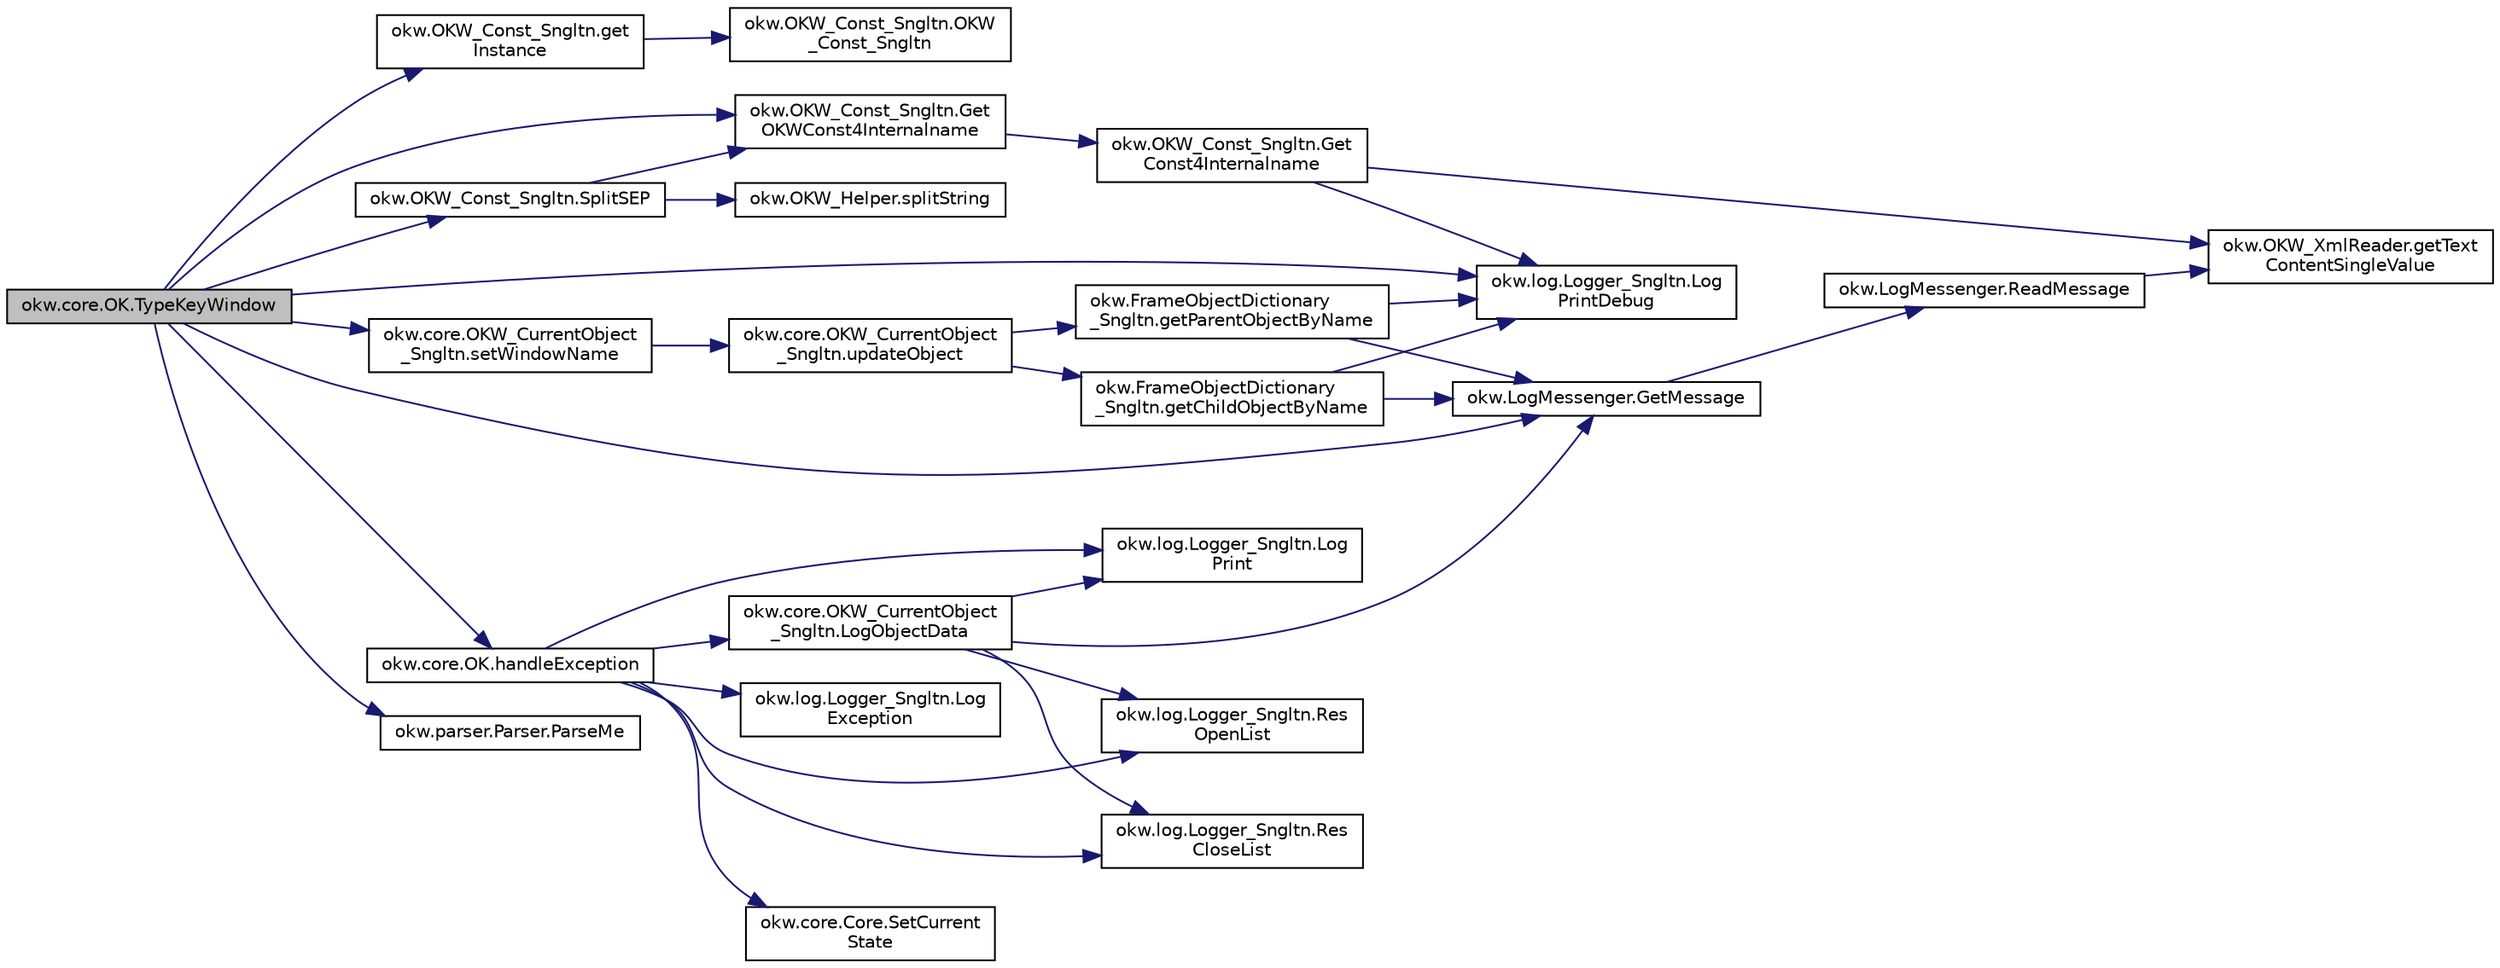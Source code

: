 digraph "okw.core.OK.TypeKeyWindow"
{
 // INTERACTIVE_SVG=YES
 // LATEX_PDF_SIZE
  edge [fontname="Helvetica",fontsize="10",labelfontname="Helvetica",labelfontsize="10"];
  node [fontname="Helvetica",fontsize="10",shape=record];
  rankdir="LR";
  Node882 [label="okw.core.OK.TypeKeyWindow",height=0.2,width=0.4,color="black", fillcolor="grey75", style="filled", fontcolor="black",tooltip="Tastatureingabe in ein bestimmtes Fensterobjekt."];
  Node882 -> Node883 [color="midnightblue",fontsize="10",style="solid",fontname="Helvetica"];
  Node883 [label="okw.OKW_Const_Sngltn.get\lInstance",height=0.2,width=0.4,color="black", fillcolor="white", style="filled",URL="$classokw_1_1_o_k_w___const___sngltn.html#afdb8f095b58cbd870dbb8eb353e3b0bf",tooltip="Holt die einzige Instanz dieser Klasse."];
  Node883 -> Node884 [color="midnightblue",fontsize="10",style="solid",fontname="Helvetica"];
  Node884 [label="okw.OKW_Const_Sngltn.OKW\l_Const_Sngltn",height=0.2,width=0.4,color="black", fillcolor="white", style="filled",URL="$classokw_1_1_o_k_w___const___sngltn.html#a8404c43fc549df30d37c369c7d6e89ae",tooltip="Privater Konstruktor ohne Parameter im Entwurfsmuster Singelton initialisiert die Klasse OKW_Const."];
  Node882 -> Node885 [color="midnightblue",fontsize="10",style="solid",fontname="Helvetica"];
  Node885 [label="okw.OKW_Const_Sngltn.Get\lOKWConst4Internalname",height=0.2,width=0.4,color="black", fillcolor="white", style="filled",URL="$classokw_1_1_o_k_w___const___sngltn.html#a02c05c79f7ea6e862a81a64ce23941fd",tooltip="Methode ermittelt für Internalname und der aktuell eingestellten Sprache den Wert für OKWConst."];
  Node885 -> Node886 [color="midnightblue",fontsize="10",style="solid",fontname="Helvetica"];
  Node886 [label="okw.OKW_Const_Sngltn.Get\lConst4Internalname",height=0.2,width=0.4,color="black", fillcolor="white", style="filled",URL="$classokw_1_1_o_k_w___const___sngltn.html#a51cde06bf07e855ba4d69ff36b9a27f7",tooltip="Methode ermittelt für Internalname und der aktuell eingestellten Sprache den Wert für Const."];
  Node886 -> Node887 [color="midnightblue",fontsize="10",style="solid",fontname="Helvetica"];
  Node887 [label="okw.log.Logger_Sngltn.Log\lPrintDebug",height=0.2,width=0.4,color="black", fillcolor="white", style="filled",URL="$classokw_1_1log_1_1_logger___sngltn.html#a313f97c79ba4662d9daaf7f537dd02f4",tooltip="Loggt eine Nachricht."];
  Node886 -> Node888 [color="midnightblue",fontsize="10",style="solid",fontname="Helvetica"];
  Node888 [label="okw.OKW_XmlReader.getText\lContentSingleValue",height=0.2,width=0.4,color="black", fillcolor="white", style="filled",URL="$classokw_1_1_o_k_w___xml_reader.html#ab920b5335a2e1429c14cc5f8e79f39eb",tooltip="Lies den TextContent eines Tag."];
  Node882 -> Node887 [color="midnightblue",fontsize="10",style="solid",fontname="Helvetica"];
  Node882 -> Node889 [color="midnightblue",fontsize="10",style="solid",fontname="Helvetica"];
  Node889 [label="okw.LogMessenger.GetMessage",height=0.2,width=0.4,color="black", fillcolor="white", style="filled",URL="$classokw_1_1_log_messenger.html#af225d1f037d47b3b085175c09d78bdd2",tooltip="Holt die Log-Meldung für MethodeNmae/Textkey ohne weitere Parameter."];
  Node889 -> Node890 [color="midnightblue",fontsize="10",style="solid",fontname="Helvetica"];
  Node890 [label="okw.LogMessenger.ReadMessage",height=0.2,width=0.4,color="black", fillcolor="white", style="filled",URL="$classokw_1_1_log_messenger.html#a530cd6ab82ec82a04206a2e976ec06e3",tooltip="Interne Kernfunktion holt die Log-Meldung mit Platzhaltern aus der XML-Datei."];
  Node890 -> Node888 [color="midnightblue",fontsize="10",style="solid",fontname="Helvetica"];
  Node882 -> Node891 [color="midnightblue",fontsize="10",style="solid",fontname="Helvetica"];
  Node891 [label="okw.OKW_Const_Sngltn.SplitSEP",height=0.2,width=0.4,color="black", fillcolor="white", style="filled",URL="$classokw_1_1_o_k_w___const___sngltn.html#a3851ae4f27e2ae512749767b86b3fc13",tooltip="Methode trennt einen String und wandelt diesen in einen ListString um."];
  Node891 -> Node892 [color="midnightblue",fontsize="10",style="solid",fontname="Helvetica"];
  Node892 [label="okw.OKW_Helper.splitString",height=0.2,width=0.4,color="black", fillcolor="white", style="filled",URL="$classokw_1_1_o_k_w___helper.html#a268ba5b6db697acd241f3ebea12c4194",tooltip="Splittet einen String am angegebenen Separator auf."];
  Node891 -> Node885 [color="midnightblue",fontsize="10",style="solid",fontname="Helvetica"];
  Node882 -> Node893 [color="midnightblue",fontsize="10",style="solid",fontname="Helvetica"];
  Node893 [label="okw.parser.Parser.ParseMe",height=0.2,width=0.4,color="black", fillcolor="white", style="filled",URL="$classokw_1_1parser_1_1_parser.html#a46afb901847316c744413ce473ecada3",tooltip="Parst einen _List&lt string&gt, ersetzt die Parser-Schlüsslewörter durch Werte."];
  Node882 -> Node894 [color="midnightblue",fontsize="10",style="solid",fontname="Helvetica"];
  Node894 [label="okw.core.OKW_CurrentObject\l_Sngltn.setWindowName",height=0.2,width=0.4,color="black", fillcolor="white", style="filled",URL="$classokw_1_1core_1_1_o_k_w___current_object___sngltn.html#ad11e643efb1fe66ee4b6e5d4ea58ad24",tooltip="Hier wird der Kontext auf ein Fenster gesetzt."];
  Node894 -> Node895 [color="midnightblue",fontsize="10",style="solid",fontname="Helvetica"];
  Node895 [label="okw.core.OKW_CurrentObject\l_Sngltn.updateObject",height=0.2,width=0.4,color="black", fillcolor="white", style="filled",URL="$classokw_1_1core_1_1_o_k_w___current_object___sngltn.html#a51204f2563ba8defb737da6653705819",tooltip="Methode aktualisert zwei Werte:"];
  Node895 -> Node896 [color="midnightblue",fontsize="10",style="solid",fontname="Helvetica"];
  Node896 [label="okw.FrameObjectDictionary\l_Sngltn.getParentObjectByName",height=0.2,width=0.4,color="black", fillcolor="white", style="filled",URL="$classokw_1_1_frame_object_dictionary___sngltn.html#aeec07d71cbebe71ec3ec4d27e86d6c5c",tooltip="Die Methode liefert das Frame-Object des gegebenen FN eines Fensterobjektes zurück."];
  Node896 -> Node887 [color="midnightblue",fontsize="10",style="solid",fontname="Helvetica"];
  Node896 -> Node889 [color="midnightblue",fontsize="10",style="solid",fontname="Helvetica"];
  Node895 -> Node897 [color="midnightblue",fontsize="10",style="solid",fontname="Helvetica"];
  Node897 [label="okw.FrameObjectDictionary\l_Sngltn.getChildObjectByName",height=0.2,width=0.4,color="black", fillcolor="white", style="filled",URL="$classokw_1_1_frame_object_dictionary___sngltn.html#a0a71734828093357dfc88b5fa242e361",tooltip="Die Methode liefert das Objekt des gegebenen Kindobjekttests zurück."];
  Node897 -> Node887 [color="midnightblue",fontsize="10",style="solid",fontname="Helvetica"];
  Node897 -> Node889 [color="midnightblue",fontsize="10",style="solid",fontname="Helvetica"];
  Node882 -> Node898 [color="midnightblue",fontsize="10",style="solid",fontname="Helvetica"];
  Node898 [label="okw.core.OK.handleException",height=0.2,width=0.4,color="black", fillcolor="white", style="filled",URL="$classokw_1_1core_1_1_o_k.html#a5a6db6a457bcb71c893f5d4eb615b2b7",tooltip="Zentrale Exception-Behandlung."];
  Node898 -> Node899 [color="midnightblue",fontsize="10",style="solid",fontname="Helvetica"];
  Node899 [label="okw.log.Logger_Sngltn.Log\lPrint",height=0.2,width=0.4,color="black", fillcolor="white", style="filled",URL="$classokw_1_1log_1_1_logger___sngltn.html#a8ebceaddd6cc6963ddb8e08c72ea808c",tooltip="LogPrint Function: Prints the values of expressions to the results file."];
  Node898 -> Node900 [color="midnightblue",fontsize="10",style="solid",fontname="Helvetica"];
  Node900 [label="okw.log.Logger_Sngltn.Log\lException",height=0.2,width=0.4,color="black", fillcolor="white", style="filled",URL="$classokw_1_1log_1_1_logger___sngltn.html#aa29d396a2b9df1ac57079d777c548181",tooltip="LogException Function: Logs a Script Exception to the results file."];
  Node898 -> Node901 [color="midnightblue",fontsize="10",style="solid",fontname="Helvetica"];
  Node901 [label="okw.log.Logger_Sngltn.Res\lOpenList",height=0.2,width=0.4,color="black", fillcolor="white", style="filled",URL="$classokw_1_1log_1_1_logger___sngltn.html#ab4fc711bb4c754f251372ff3b14ab9c9",tooltip="Creates a new hierarchical level in the results file."];
  Node898 -> Node902 [color="midnightblue",fontsize="10",style="solid",fontname="Helvetica"];
  Node902 [label="okw.log.Logger_Sngltn.Res\lCloseList",height=0.2,width=0.4,color="black", fillcolor="white", style="filled",URL="$classokw_1_1log_1_1_logger___sngltn.html#a9b54104f7e0b4c0a473877b19dfaed56",tooltip="Closes a hierarchical level in the results file that was opened with ResOpenList."];
  Node898 -> Node903 [color="midnightblue",fontsize="10",style="solid",fontname="Helvetica"];
  Node903 [label="okw.core.OKW_CurrentObject\l_Sngltn.LogObjectData",height=0.2,width=0.4,color="black", fillcolor="white", style="filled",URL="$classokw_1_1core_1_1_o_k_w___current_object___sngltn.html#a01b48f2c86a2f91909143ee9063dfd86",tooltip="Methode gibt alle wichtigen Informationen zum aktuellen Objekt aus."];
  Node903 -> Node901 [color="midnightblue",fontsize="10",style="solid",fontname="Helvetica"];
  Node903 -> Node899 [color="midnightblue",fontsize="10",style="solid",fontname="Helvetica"];
  Node903 -> Node889 [color="midnightblue",fontsize="10",style="solid",fontname="Helvetica"];
  Node903 -> Node902 [color="midnightblue",fontsize="10",style="solid",fontname="Helvetica"];
  Node898 -> Node904 [color="midnightblue",fontsize="10",style="solid",fontname="Helvetica"];
  Node904 [label="okw.core.Core.SetCurrent\lState",height=0.2,width=0.4,color="black", fillcolor="white", style="filled",URL="$classokw_1_1core_1_1_core.html#aafe6e3d88e810dabf350b37058d4af97",tooltip="Setter zum Setzen des aktuellen Zustandes."];
}
